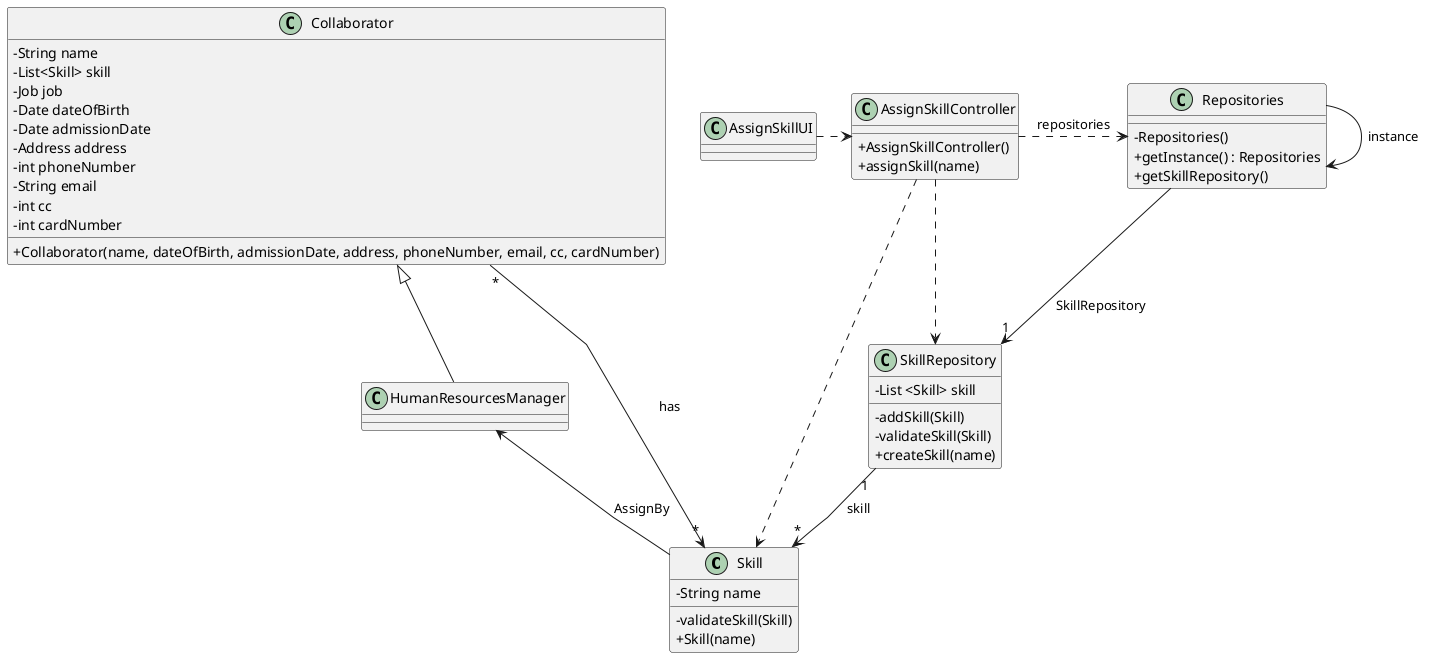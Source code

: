 @startuml
'skinparam monochrome true
skinparam packageStyle rectangle
skinparam shadowing false
skinparam linetype polyline
'skinparam linetype orto

skinparam classAttributeIconSize 0

'left to right direction

class Skill {
    - String name

    - validateSkill(Skill)
    + Skill(name)
}

class AssignSkillController {

    + AssignSkillController()
    + assignSkill(name)
}

class AssignSkillUI {
}

class Collaborator {
    -String name
    -List<Skill> skill
    -Job job
    -Date dateOfBirth
    -Date admissionDate
    -Address address
    -int phoneNumber
    -String email
    -int cc
    -int cardNumber

    + Collaborator(name, dateOfBirth, admissionDate, address, phoneNumber, email, cc, cardNumber)
}

class HumanResourcesManager {
}

class Repositories {

    - Repositories()
    + getInstance() : Repositories
    + getSkillRepository()
}

class SkillRepository {
    - List <Skill> skill

    - addSkill(Skill)
    - validateSkill(Skill)
    + createSkill(name)
}

AssignSkillController .> Repositories : repositories
AssignSkillUI .> AssignSkillController
Repositories -> Repositories : instance
Repositories --> "1" SkillRepository : SkillRepository
SkillRepository "1" --> "*" Skill : skill
Collaborator  <|--  HumanResourcesManager
AssignSkillController ..> Skill
AssignSkillController ..> SkillRepository

HumanResourcesManager <--  Skill: AssignBy
Collaborator "*" --> "*" Skill : has

@enduml